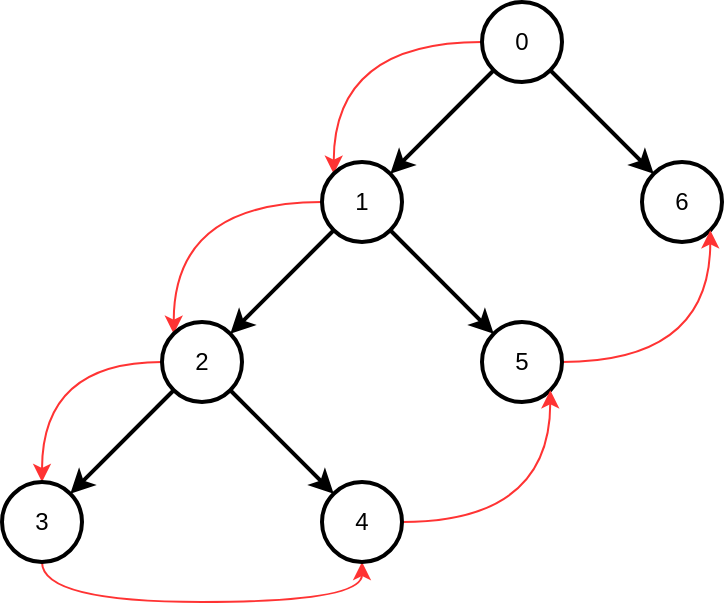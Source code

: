 <mxfile version="15.5.4" type="github">
  <diagram id="Nnx4uoOhd2IuqeA-QRcW" name="Page-1">
    <mxGraphModel dx="1422" dy="804" grid="1" gridSize="10" guides="1" tooltips="1" connect="1" arrows="1" fold="1" page="1" pageScale="1" pageWidth="827" pageHeight="1169" math="0" shadow="0">
      <root>
        <mxCell id="0" />
        <mxCell id="1" parent="0" />
        <mxCell id="We_AZ48qHWHwds9fPGcc-8" style="rounded=0;orthogonalLoop=1;jettySize=auto;html=1;exitX=0;exitY=1;exitDx=0;exitDy=0;entryX=1;entryY=0;entryDx=0;entryDy=0;strokeWidth=2;" edge="1" parent="1" source="We_AZ48qHWHwds9fPGcc-1" target="We_AZ48qHWHwds9fPGcc-2">
          <mxGeometry relative="1" as="geometry" />
        </mxCell>
        <mxCell id="We_AZ48qHWHwds9fPGcc-13" style="edgeStyle=none;rounded=0;orthogonalLoop=1;jettySize=auto;html=1;exitX=1;exitY=1;exitDx=0;exitDy=0;strokeWidth=2;" edge="1" parent="1" source="We_AZ48qHWHwds9fPGcc-1" target="We_AZ48qHWHwds9fPGcc-3">
          <mxGeometry relative="1" as="geometry" />
        </mxCell>
        <mxCell id="We_AZ48qHWHwds9fPGcc-14" style="edgeStyle=orthogonalEdgeStyle;rounded=0;orthogonalLoop=1;jettySize=auto;html=1;exitX=0;exitY=0.5;exitDx=0;exitDy=0;entryX=0;entryY=0;entryDx=0;entryDy=0;strokeWidth=1;curved=1;strokeColor=#FF3333;" edge="1" parent="1" source="We_AZ48qHWHwds9fPGcc-1" target="We_AZ48qHWHwds9fPGcc-2">
          <mxGeometry relative="1" as="geometry" />
        </mxCell>
        <mxCell id="We_AZ48qHWHwds9fPGcc-1" value="0" style="ellipse;whiteSpace=wrap;html=1;aspect=fixed;strokeWidth=2;" vertex="1" parent="1">
          <mxGeometry x="360" y="80" width="40" height="40" as="geometry" />
        </mxCell>
        <mxCell id="We_AZ48qHWHwds9fPGcc-9" style="edgeStyle=none;rounded=0;orthogonalLoop=1;jettySize=auto;html=1;exitX=0;exitY=1;exitDx=0;exitDy=0;entryX=1;entryY=0;entryDx=0;entryDy=0;strokeWidth=2;" edge="1" parent="1" source="We_AZ48qHWHwds9fPGcc-2" target="We_AZ48qHWHwds9fPGcc-4">
          <mxGeometry relative="1" as="geometry" />
        </mxCell>
        <mxCell id="We_AZ48qHWHwds9fPGcc-12" style="edgeStyle=none;rounded=0;orthogonalLoop=1;jettySize=auto;html=1;exitX=1;exitY=1;exitDx=0;exitDy=0;entryX=0;entryY=0;entryDx=0;entryDy=0;strokeWidth=2;" edge="1" parent="1" source="We_AZ48qHWHwds9fPGcc-2" target="We_AZ48qHWHwds9fPGcc-5">
          <mxGeometry relative="1" as="geometry" />
        </mxCell>
        <mxCell id="We_AZ48qHWHwds9fPGcc-15" style="edgeStyle=orthogonalEdgeStyle;curved=1;rounded=0;orthogonalLoop=1;jettySize=auto;html=1;exitX=0;exitY=0.5;exitDx=0;exitDy=0;entryX=0;entryY=0;entryDx=0;entryDy=0;strokeColor=#FF3333;strokeWidth=1;" edge="1" parent="1" source="We_AZ48qHWHwds9fPGcc-2" target="We_AZ48qHWHwds9fPGcc-4">
          <mxGeometry relative="1" as="geometry" />
        </mxCell>
        <mxCell id="We_AZ48qHWHwds9fPGcc-2" value="1" style="ellipse;whiteSpace=wrap;html=1;aspect=fixed;strokeWidth=2;" vertex="1" parent="1">
          <mxGeometry x="280" y="160" width="40" height="40" as="geometry" />
        </mxCell>
        <mxCell id="We_AZ48qHWHwds9fPGcc-3" value="6" style="ellipse;whiteSpace=wrap;html=1;aspect=fixed;strokeWidth=2;" vertex="1" parent="1">
          <mxGeometry x="440" y="160" width="40" height="40" as="geometry" />
        </mxCell>
        <mxCell id="We_AZ48qHWHwds9fPGcc-10" style="edgeStyle=none;rounded=0;orthogonalLoop=1;jettySize=auto;html=1;exitX=0;exitY=1;exitDx=0;exitDy=0;entryX=1;entryY=0;entryDx=0;entryDy=0;strokeWidth=2;" edge="1" parent="1" source="We_AZ48qHWHwds9fPGcc-4" target="We_AZ48qHWHwds9fPGcc-6">
          <mxGeometry relative="1" as="geometry" />
        </mxCell>
        <mxCell id="We_AZ48qHWHwds9fPGcc-11" style="edgeStyle=none;rounded=0;orthogonalLoop=1;jettySize=auto;html=1;exitX=1;exitY=1;exitDx=0;exitDy=0;entryX=0;entryY=0;entryDx=0;entryDy=0;strokeWidth=2;" edge="1" parent="1" source="We_AZ48qHWHwds9fPGcc-4" target="We_AZ48qHWHwds9fPGcc-7">
          <mxGeometry relative="1" as="geometry" />
        </mxCell>
        <mxCell id="We_AZ48qHWHwds9fPGcc-16" style="edgeStyle=orthogonalEdgeStyle;curved=1;rounded=0;orthogonalLoop=1;jettySize=auto;html=1;exitX=0;exitY=0.5;exitDx=0;exitDy=0;strokeColor=#FF3333;strokeWidth=1;" edge="1" parent="1" source="We_AZ48qHWHwds9fPGcc-4" target="We_AZ48qHWHwds9fPGcc-6">
          <mxGeometry relative="1" as="geometry" />
        </mxCell>
        <mxCell id="We_AZ48qHWHwds9fPGcc-4" value="2" style="ellipse;whiteSpace=wrap;html=1;aspect=fixed;strokeWidth=2;" vertex="1" parent="1">
          <mxGeometry x="200" y="240" width="40" height="40" as="geometry" />
        </mxCell>
        <mxCell id="We_AZ48qHWHwds9fPGcc-20" style="edgeStyle=orthogonalEdgeStyle;curved=1;rounded=0;orthogonalLoop=1;jettySize=auto;html=1;exitX=1;exitY=0.5;exitDx=0;exitDy=0;entryX=1;entryY=1;entryDx=0;entryDy=0;strokeColor=#FF3333;strokeWidth=1;" edge="1" parent="1" source="We_AZ48qHWHwds9fPGcc-5" target="We_AZ48qHWHwds9fPGcc-3">
          <mxGeometry relative="1" as="geometry" />
        </mxCell>
        <mxCell id="We_AZ48qHWHwds9fPGcc-5" value="5" style="ellipse;whiteSpace=wrap;html=1;aspect=fixed;strokeWidth=2;" vertex="1" parent="1">
          <mxGeometry x="360" y="240" width="40" height="40" as="geometry" />
        </mxCell>
        <mxCell id="We_AZ48qHWHwds9fPGcc-18" style="edgeStyle=orthogonalEdgeStyle;curved=1;rounded=0;orthogonalLoop=1;jettySize=auto;html=1;exitX=0.5;exitY=1;exitDx=0;exitDy=0;entryX=0.5;entryY=1;entryDx=0;entryDy=0;strokeColor=#FF3333;strokeWidth=1;" edge="1" parent="1" source="We_AZ48qHWHwds9fPGcc-6" target="We_AZ48qHWHwds9fPGcc-7">
          <mxGeometry relative="1" as="geometry" />
        </mxCell>
        <mxCell id="We_AZ48qHWHwds9fPGcc-6" value="3" style="ellipse;whiteSpace=wrap;html=1;aspect=fixed;strokeWidth=2;" vertex="1" parent="1">
          <mxGeometry x="120" y="320" width="40" height="40" as="geometry" />
        </mxCell>
        <mxCell id="We_AZ48qHWHwds9fPGcc-19" style="edgeStyle=orthogonalEdgeStyle;curved=1;rounded=0;orthogonalLoop=1;jettySize=auto;html=1;exitX=1;exitY=0.5;exitDx=0;exitDy=0;entryX=1;entryY=1;entryDx=0;entryDy=0;strokeColor=#FF3333;strokeWidth=1;" edge="1" parent="1" source="We_AZ48qHWHwds9fPGcc-7" target="We_AZ48qHWHwds9fPGcc-5">
          <mxGeometry relative="1" as="geometry" />
        </mxCell>
        <mxCell id="We_AZ48qHWHwds9fPGcc-7" value="4" style="ellipse;whiteSpace=wrap;html=1;aspect=fixed;strokeWidth=2;" vertex="1" parent="1">
          <mxGeometry x="280" y="320" width="40" height="40" as="geometry" />
        </mxCell>
      </root>
    </mxGraphModel>
  </diagram>
</mxfile>
